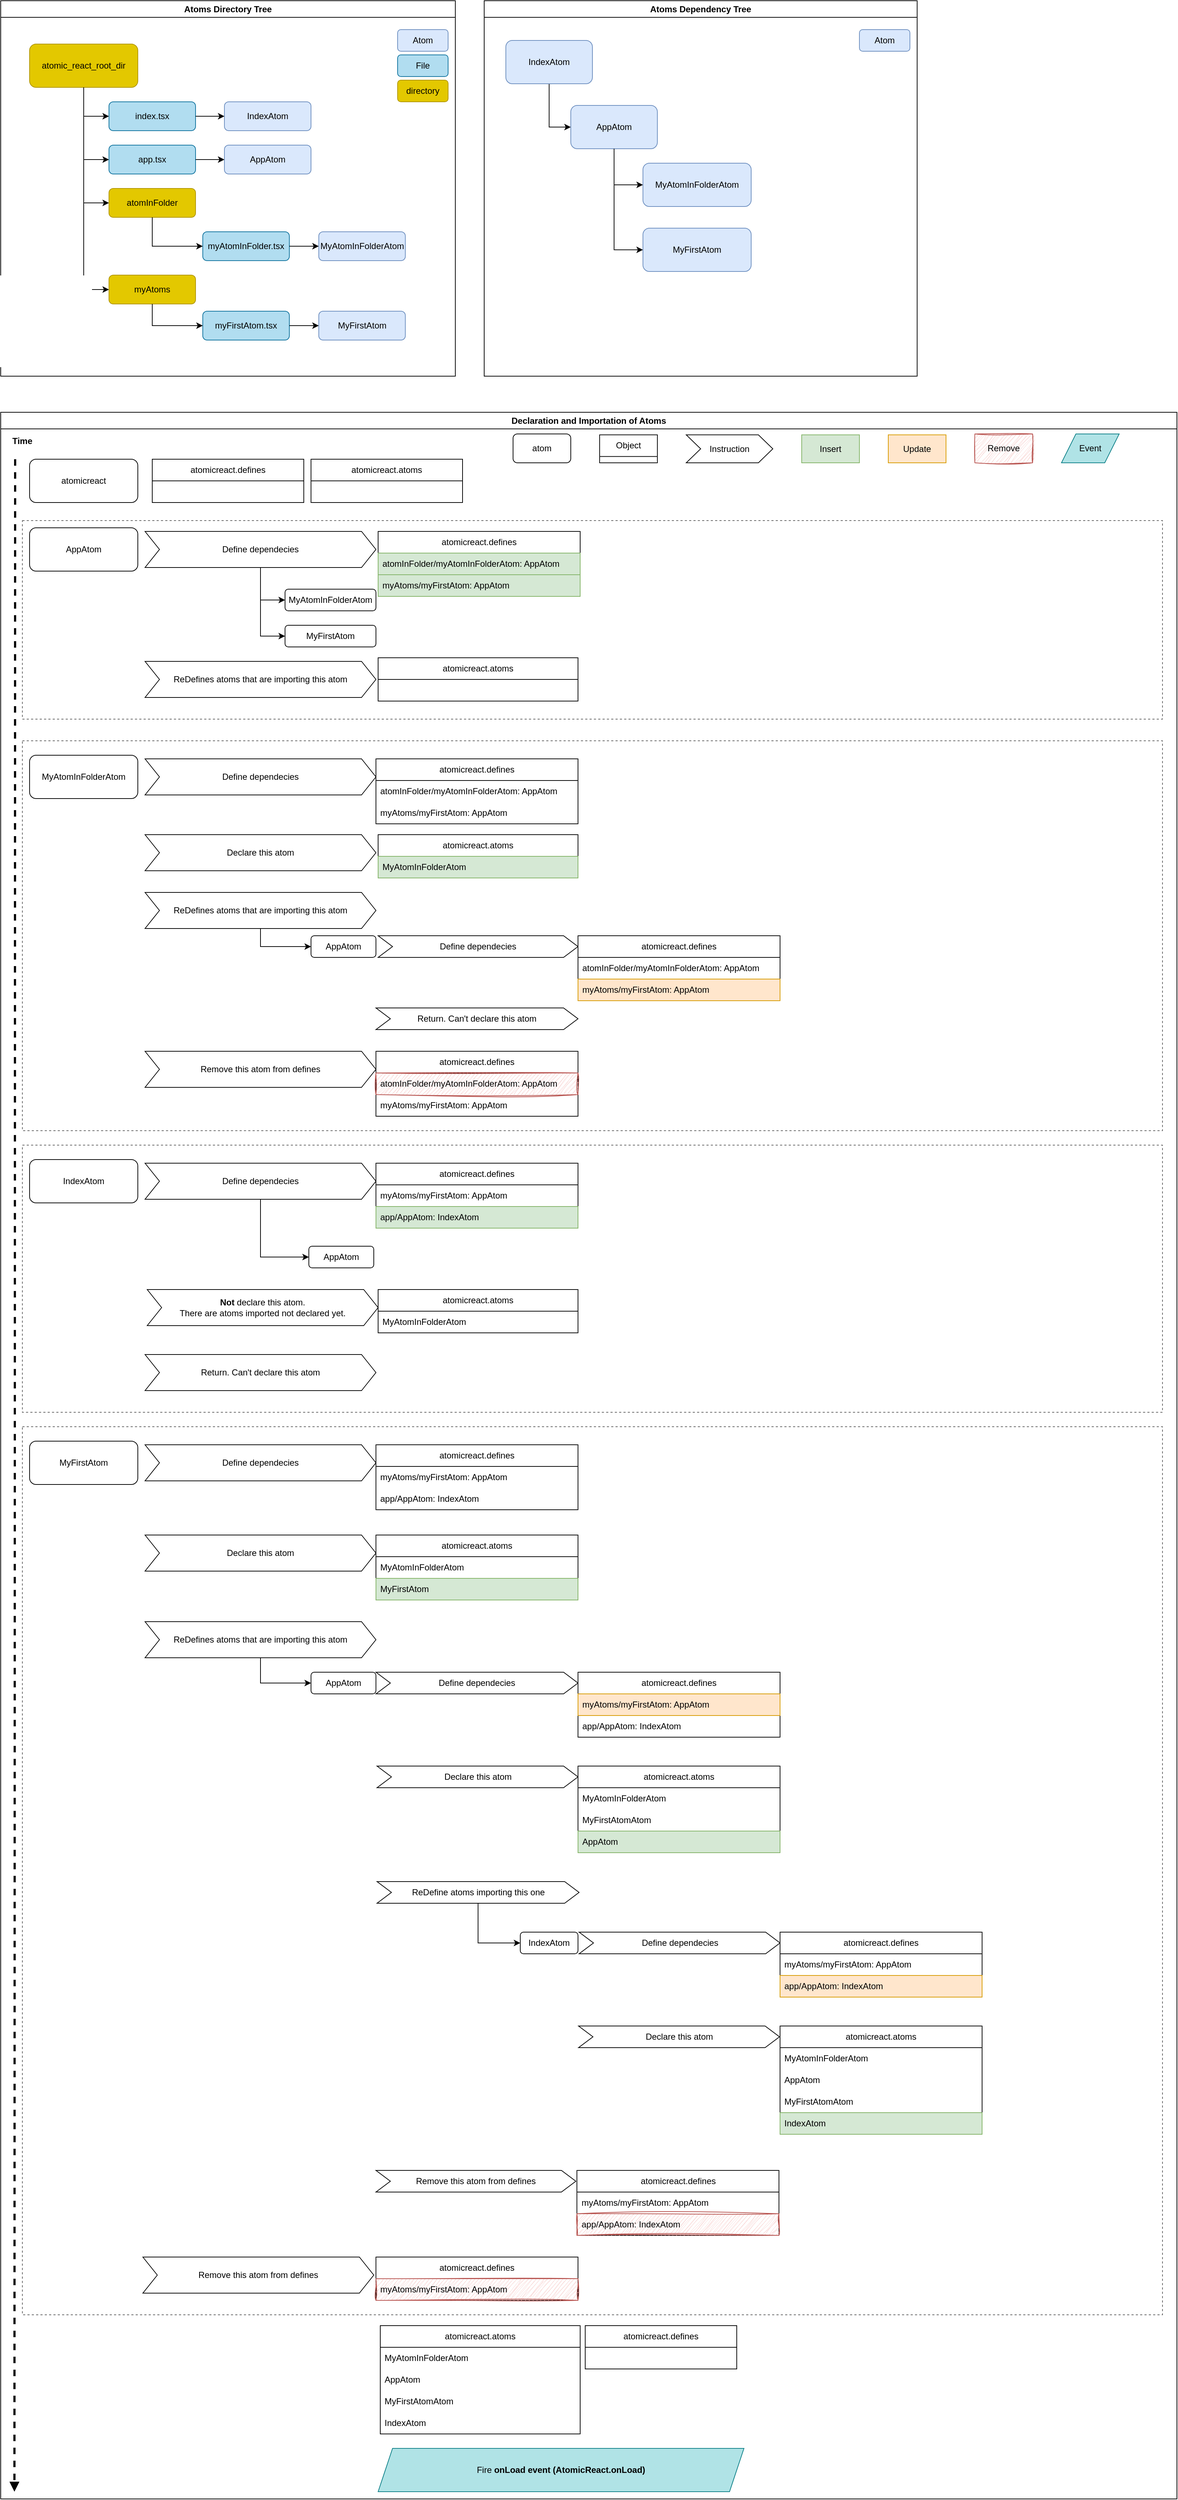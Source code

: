 <mxfile version="22.1.16" type="github">
  <diagram name="Página-1" id="zLWKFBo0BfelDE4MzV_v">
    <mxGraphModel dx="1989" dy="836" grid="1" gridSize="10" guides="1" tooltips="1" connect="1" arrows="1" fold="1" page="1" pageScale="1" pageWidth="1654" pageHeight="1169" math="0" shadow="0">
      <root>
        <mxCell id="0" />
        <mxCell id="1" parent="0" />
        <mxCell id="AgAPFj6j-VEWw4h1hDbo-88" value="Declaration and Importation of Atoms" style="swimlane;whiteSpace=wrap;html=1;" vertex="1" parent="1">
          <mxGeometry x="10" y="610" width="1630" height="2890" as="geometry" />
        </mxCell>
        <mxCell id="tRrPQd9gGLpKsUqzO6ij-82" value="" style="rounded=0;whiteSpace=wrap;html=1;fillColor=none;dashed=1;strokeColor=#666666;" parent="AgAPFj6j-VEWw4h1hDbo-88" vertex="1">
          <mxGeometry x="30" y="1405" width="1580" height="1230" as="geometry" />
        </mxCell>
        <mxCell id="tRrPQd9gGLpKsUqzO6ij-64" value="" style="rounded=0;whiteSpace=wrap;html=1;fillColor=none;dashed=1;strokeColor=#666666;" parent="AgAPFj6j-VEWw4h1hDbo-88" vertex="1">
          <mxGeometry x="30" y="1015" width="1580" height="370" as="geometry" />
        </mxCell>
        <mxCell id="tRrPQd9gGLpKsUqzO6ij-52" value="" style="rounded=0;whiteSpace=wrap;html=1;fillColor=none;dashed=1;strokeColor=#666666;" parent="AgAPFj6j-VEWw4h1hDbo-88" vertex="1">
          <mxGeometry x="30" y="455" width="1580" height="540" as="geometry" />
        </mxCell>
        <mxCell id="tRrPQd9gGLpKsUqzO6ij-51" value="" style="rounded=0;whiteSpace=wrap;html=1;fillColor=none;dashed=1;strokeColor=#666666;" parent="AgAPFj6j-VEWw4h1hDbo-88" vertex="1">
          <mxGeometry x="30" y="150" width="1580" height="275" as="geometry" />
        </mxCell>
        <mxCell id="tRrPQd9gGLpKsUqzO6ij-8" value="" style="endArrow=block;dashed=1;html=1;strokeWidth=3;rounded=0;startArrow=none;startFill=0;endFill=1;" parent="AgAPFj6j-VEWw4h1hDbo-88" edge="1">
          <mxGeometry width="50" height="50" relative="1" as="geometry">
            <mxPoint x="20" y="65" as="sourcePoint" />
            <mxPoint x="19" y="2880" as="targetPoint" />
          </mxGeometry>
        </mxCell>
        <mxCell id="tRrPQd9gGLpKsUqzO6ij-9" value="&lt;div&gt;AppAtom&lt;/div&gt;" style="rounded=1;whiteSpace=wrap;html=1;" parent="AgAPFj6j-VEWw4h1hDbo-88" vertex="1">
          <mxGeometry x="40" y="160" width="150" height="60" as="geometry" />
        </mxCell>
        <mxCell id="tRrPQd9gGLpKsUqzO6ij-10" value="MyAtomInFolderAtom" style="rounded=1;whiteSpace=wrap;html=1;" parent="AgAPFj6j-VEWw4h1hDbo-88" vertex="1">
          <mxGeometry x="40" y="475" width="150" height="60" as="geometry" />
        </mxCell>
        <mxCell id="tRrPQd9gGLpKsUqzO6ij-11" value="IndexAtom" style="rounded=1;whiteSpace=wrap;html=1;" parent="AgAPFj6j-VEWw4h1hDbo-88" vertex="1">
          <mxGeometry x="40" y="1035" width="150" height="60" as="geometry" />
        </mxCell>
        <mxCell id="tRrPQd9gGLpKsUqzO6ij-12" value="atomicreact.defines" style="swimlane;fontStyle=0;childLayout=stackLayout;horizontal=1;startSize=30;horizontalStack=0;resizeParent=1;resizeParentMax=0;resizeLast=0;collapsible=1;marginBottom=0;whiteSpace=wrap;html=1;" parent="AgAPFj6j-VEWw4h1hDbo-88" vertex="1">
          <mxGeometry x="523" y="165" width="280" height="90" as="geometry" />
        </mxCell>
        <mxCell id="tRrPQd9gGLpKsUqzO6ij-13" value="atomInFolder/myAtomInFolderAtom: AppAtom" style="text;strokeColor=#82b366;fillColor=#d5e8d4;align=left;verticalAlign=middle;spacingLeft=4;spacingRight=4;overflow=hidden;points=[[0,0.5],[1,0.5]];portConstraint=eastwest;rotatable=0;whiteSpace=wrap;html=1;" parent="tRrPQd9gGLpKsUqzO6ij-12" vertex="1">
          <mxGeometry y="30" width="280" height="30" as="geometry" />
        </mxCell>
        <mxCell id="tRrPQd9gGLpKsUqzO6ij-14" value="myAtoms/myFirstAtom: AppAtom" style="text;strokeColor=#82b366;fillColor=#d5e8d4;align=left;verticalAlign=middle;spacingLeft=4;spacingRight=4;overflow=hidden;points=[[0,0.5],[1,0.5]];portConstraint=eastwest;rotatable=0;whiteSpace=wrap;html=1;" parent="tRrPQd9gGLpKsUqzO6ij-12" vertex="1">
          <mxGeometry y="60" width="280" height="30" as="geometry" />
        </mxCell>
        <mxCell id="tRrPQd9gGLpKsUqzO6ij-19" value="ReDefines atoms that are importing this atom" style="shape=step;perimeter=stepPerimeter;whiteSpace=wrap;html=1;fixedSize=1;" parent="AgAPFj6j-VEWw4h1hDbo-88" vertex="1">
          <mxGeometry x="200" y="665" width="320" height="50" as="geometry" />
        </mxCell>
        <mxCell id="tRrPQd9gGLpKsUqzO6ij-21" value="&lt;div&gt;AppAtom&lt;/div&gt;" style="rounded=1;whiteSpace=wrap;html=1;" parent="AgAPFj6j-VEWw4h1hDbo-88" vertex="1">
          <mxGeometry x="430" y="725" width="90" height="30" as="geometry" />
        </mxCell>
        <mxCell id="tRrPQd9gGLpKsUqzO6ij-26" style="edgeStyle=orthogonalEdgeStyle;rounded=0;orthogonalLoop=1;jettySize=auto;html=1;entryX=0;entryY=0.5;entryDx=0;entryDy=0;" parent="AgAPFj6j-VEWw4h1hDbo-88" source="tRrPQd9gGLpKsUqzO6ij-19" target="tRrPQd9gGLpKsUqzO6ij-21" edge="1">
          <mxGeometry relative="1" as="geometry" />
        </mxCell>
        <mxCell id="tRrPQd9gGLpKsUqzO6ij-27" value="atomicreact" style="rounded=1;whiteSpace=wrap;html=1;" parent="AgAPFj6j-VEWw4h1hDbo-88" vertex="1">
          <mxGeometry x="40" y="65" width="150" height="60" as="geometry" />
        </mxCell>
        <mxCell id="tRrPQd9gGLpKsUqzO6ij-34" value="atomicreact.atoms" style="swimlane;fontStyle=0;childLayout=stackLayout;horizontal=1;startSize=30;horizontalStack=0;resizeParent=1;resizeParentMax=0;resizeLast=0;collapsible=1;marginBottom=0;whiteSpace=wrap;html=1;" parent="AgAPFj6j-VEWw4h1hDbo-88" vertex="1">
          <mxGeometry x="523" y="340" width="277" height="60" as="geometry" />
        </mxCell>
        <mxCell id="tRrPQd9gGLpKsUqzO6ij-37" value="atomicreact.atoms" style="swimlane;fontStyle=0;childLayout=stackLayout;horizontal=1;startSize=30;horizontalStack=0;resizeParent=1;resizeParentMax=0;resizeLast=0;collapsible=1;marginBottom=0;whiteSpace=wrap;html=1;" parent="AgAPFj6j-VEWw4h1hDbo-88" vertex="1">
          <mxGeometry x="523" y="585" width="277" height="60" as="geometry" />
        </mxCell>
        <mxCell id="tRrPQd9gGLpKsUqzO6ij-42" value="MyAtomInFolderAtom" style="text;strokeColor=#82b366;fillColor=#d5e8d4;align=left;verticalAlign=middle;spacingLeft=4;spacingRight=4;overflow=hidden;points=[[0,0.5],[1,0.5]];portConstraint=eastwest;rotatable=0;whiteSpace=wrap;html=1;" parent="tRrPQd9gGLpKsUqzO6ij-37" vertex="1">
          <mxGeometry y="30" width="277" height="30" as="geometry" />
        </mxCell>
        <mxCell id="tRrPQd9gGLpKsUqzO6ij-43" value="Define dependecies" style="shape=step;perimeter=stepPerimeter;whiteSpace=wrap;html=1;fixedSize=1;" parent="AgAPFj6j-VEWw4h1hDbo-88" vertex="1">
          <mxGeometry x="200" y="165" width="320" height="50" as="geometry" />
        </mxCell>
        <mxCell id="tRrPQd9gGLpKsUqzO6ij-45" value="ReDefines atoms that are importing this atom" style="shape=step;perimeter=stepPerimeter;whiteSpace=wrap;html=1;fixedSize=1;" parent="AgAPFj6j-VEWw4h1hDbo-88" vertex="1">
          <mxGeometry x="200" y="345" width="320" height="50" as="geometry" />
        </mxCell>
        <mxCell id="tRrPQd9gGLpKsUqzO6ij-47" value="atomicreact.atoms" style="swimlane;fontStyle=0;childLayout=stackLayout;horizontal=1;startSize=30;horizontalStack=0;resizeParent=1;resizeParentMax=0;resizeLast=0;collapsible=1;marginBottom=0;whiteSpace=wrap;html=1;" parent="AgAPFj6j-VEWw4h1hDbo-88" vertex="1">
          <mxGeometry x="430" y="65" width="210" height="60" as="geometry" />
        </mxCell>
        <mxCell id="tRrPQd9gGLpKsUqzO6ij-48" value="atomicreact.defines" style="swimlane;fontStyle=0;childLayout=stackLayout;horizontal=1;startSize=30;horizontalStack=0;resizeParent=1;resizeParentMax=0;resizeLast=0;collapsible=1;marginBottom=0;whiteSpace=wrap;html=1;" parent="AgAPFj6j-VEWw4h1hDbo-88" vertex="1">
          <mxGeometry x="210" y="65" width="210" height="60" as="geometry" />
        </mxCell>
        <mxCell id="tRrPQd9gGLpKsUqzO6ij-53" value="Define dependecies" style="shape=step;perimeter=stepPerimeter;whiteSpace=wrap;html=1;fixedSize=1;" parent="AgAPFj6j-VEWw4h1hDbo-88" vertex="1">
          <mxGeometry x="200" y="480" width="320" height="50" as="geometry" />
        </mxCell>
        <mxCell id="tRrPQd9gGLpKsUqzO6ij-57" value="atomicreact.defines" style="swimlane;fontStyle=0;childLayout=stackLayout;horizontal=1;startSize=30;horizontalStack=0;resizeParent=1;resizeParentMax=0;resizeLast=0;collapsible=1;marginBottom=0;whiteSpace=wrap;html=1;" parent="AgAPFj6j-VEWw4h1hDbo-88" vertex="1">
          <mxGeometry x="520" y="480" width="280" height="90" as="geometry" />
        </mxCell>
        <mxCell id="tRrPQd9gGLpKsUqzO6ij-58" value="atomInFolder/myAtomInFolderAtom: AppAtom" style="text;strokeColor=none;fillColor=none;align=left;verticalAlign=middle;spacingLeft=4;spacingRight=4;overflow=hidden;points=[[0,0.5],[1,0.5]];portConstraint=eastwest;rotatable=0;whiteSpace=wrap;html=1;" parent="tRrPQd9gGLpKsUqzO6ij-57" vertex="1">
          <mxGeometry y="30" width="280" height="30" as="geometry" />
        </mxCell>
        <mxCell id="tRrPQd9gGLpKsUqzO6ij-59" value="myAtoms/myFirstAtom: AppAtom" style="text;strokeColor=none;fillColor=none;align=left;verticalAlign=middle;spacingLeft=4;spacingRight=4;overflow=hidden;points=[[0,0.5],[1,0.5]];portConstraint=eastwest;rotatable=0;whiteSpace=wrap;html=1;" parent="tRrPQd9gGLpKsUqzO6ij-57" vertex="1">
          <mxGeometry y="60" width="280" height="30" as="geometry" />
        </mxCell>
        <mxCell id="tRrPQd9gGLpKsUqzO6ij-60" value="atomicreact.defines" style="swimlane;fontStyle=0;childLayout=stackLayout;horizontal=1;startSize=30;horizontalStack=0;resizeParent=1;resizeParentMax=0;resizeLast=0;collapsible=1;marginBottom=0;whiteSpace=wrap;html=1;" parent="AgAPFj6j-VEWw4h1hDbo-88" vertex="1">
          <mxGeometry x="520" y="885" width="280" height="90" as="geometry" />
        </mxCell>
        <mxCell id="tRrPQd9gGLpKsUqzO6ij-113" value="atomInFolder/myAtomInFolderAtom: AppAtom" style="text;strokeColor=#b85450;fillColor=#f8cecc;align=left;verticalAlign=middle;spacingLeft=4;spacingRight=4;overflow=hidden;points=[[0,0.5],[1,0.5]];portConstraint=eastwest;rotatable=0;whiteSpace=wrap;html=1;sketch=1;curveFitting=1;jiggle=2;shadow=0;rounded=0;glass=0;" parent="tRrPQd9gGLpKsUqzO6ij-60" vertex="1">
          <mxGeometry y="30" width="280" height="30" as="geometry" />
        </mxCell>
        <mxCell id="tRrPQd9gGLpKsUqzO6ij-62" value="myAtoms/myFirstAtom: AppAtom" style="text;strokeColor=none;fillColor=none;align=left;verticalAlign=middle;spacingLeft=4;spacingRight=4;overflow=hidden;points=[[0,0.5],[1,0.5]];portConstraint=eastwest;rotatable=0;whiteSpace=wrap;html=1;" parent="tRrPQd9gGLpKsUqzO6ij-60" vertex="1">
          <mxGeometry y="60" width="280" height="30" as="geometry" />
        </mxCell>
        <mxCell id="tRrPQd9gGLpKsUqzO6ij-65" value="Define dependecies" style="shape=step;perimeter=stepPerimeter;whiteSpace=wrap;html=1;fixedSize=1;" parent="AgAPFj6j-VEWw4h1hDbo-88" vertex="1">
          <mxGeometry x="200" y="1040" width="320" height="50" as="geometry" />
        </mxCell>
        <mxCell id="tRrPQd9gGLpKsUqzO6ij-69" value="atomicreact.defines" style="swimlane;fontStyle=0;childLayout=stackLayout;horizontal=1;startSize=30;horizontalStack=0;resizeParent=1;resizeParentMax=0;resizeLast=0;collapsible=1;marginBottom=0;whiteSpace=wrap;html=1;" parent="AgAPFj6j-VEWw4h1hDbo-88" vertex="1">
          <mxGeometry x="520" y="1040" width="280" height="90" as="geometry" />
        </mxCell>
        <mxCell id="tRrPQd9gGLpKsUqzO6ij-71" value="myAtoms/myFirstAtom: AppAtom" style="text;strokeColor=none;fillColor=none;align=left;verticalAlign=middle;spacingLeft=4;spacingRight=4;overflow=hidden;points=[[0,0.5],[1,0.5]];portConstraint=eastwest;rotatable=0;whiteSpace=wrap;html=1;" parent="tRrPQd9gGLpKsUqzO6ij-69" vertex="1">
          <mxGeometry y="30" width="280" height="30" as="geometry" />
        </mxCell>
        <mxCell id="tRrPQd9gGLpKsUqzO6ij-70" value="app/AppAtom: IndexAtom" style="text;strokeColor=#82b366;fillColor=#d5e8d4;align=left;verticalAlign=middle;spacingLeft=4;spacingRight=4;overflow=hidden;points=[[0,0.5],[1,0.5]];portConstraint=eastwest;rotatable=0;whiteSpace=wrap;html=1;" parent="tRrPQd9gGLpKsUqzO6ij-69" vertex="1">
          <mxGeometry y="60" width="280" height="30" as="geometry" />
        </mxCell>
        <mxCell id="tRrPQd9gGLpKsUqzO6ij-72" value="Return. Can&#39;t declare this atom" style="shape=step;perimeter=stepPerimeter;whiteSpace=wrap;html=1;fixedSize=1;" parent="AgAPFj6j-VEWw4h1hDbo-88" vertex="1">
          <mxGeometry x="200" y="1305" width="320" height="50" as="geometry" />
        </mxCell>
        <mxCell id="tRrPQd9gGLpKsUqzO6ij-73" value="MyAtomInFolderAtom" style="rounded=1;whiteSpace=wrap;html=1;" parent="AgAPFj6j-VEWw4h1hDbo-88" vertex="1">
          <mxGeometry x="394" y="245" width="126" height="30" as="geometry" />
        </mxCell>
        <mxCell id="tRrPQd9gGLpKsUqzO6ij-76" style="edgeStyle=orthogonalEdgeStyle;rounded=0;orthogonalLoop=1;jettySize=auto;html=1;entryX=0;entryY=0.5;entryDx=0;entryDy=0;" parent="AgAPFj6j-VEWw4h1hDbo-88" source="tRrPQd9gGLpKsUqzO6ij-43" target="tRrPQd9gGLpKsUqzO6ij-73" edge="1">
          <mxGeometry relative="1" as="geometry" />
        </mxCell>
        <mxCell id="tRrPQd9gGLpKsUqzO6ij-74" value="MyFirstAtom" style="rounded=1;whiteSpace=wrap;html=1;" parent="AgAPFj6j-VEWw4h1hDbo-88" vertex="1">
          <mxGeometry x="394" y="295" width="126" height="30" as="geometry" />
        </mxCell>
        <mxCell id="tRrPQd9gGLpKsUqzO6ij-77" style="edgeStyle=orthogonalEdgeStyle;rounded=0;orthogonalLoop=1;jettySize=auto;html=1;entryX=0;entryY=0.5;entryDx=0;entryDy=0;" parent="AgAPFj6j-VEWw4h1hDbo-88" source="tRrPQd9gGLpKsUqzO6ij-43" target="tRrPQd9gGLpKsUqzO6ij-74" edge="1">
          <mxGeometry relative="1" as="geometry" />
        </mxCell>
        <mxCell id="tRrPQd9gGLpKsUqzO6ij-78" value="&lt;div&gt;AppAtom&lt;/div&gt;" style="rounded=1;whiteSpace=wrap;html=1;" parent="AgAPFj6j-VEWw4h1hDbo-88" vertex="1">
          <mxGeometry x="427" y="1155" width="90" height="30" as="geometry" />
        </mxCell>
        <mxCell id="tRrPQd9gGLpKsUqzO6ij-79" style="edgeStyle=orthogonalEdgeStyle;rounded=0;orthogonalLoop=1;jettySize=auto;html=1;entryX=0;entryY=0.5;entryDx=0;entryDy=0;" parent="AgAPFj6j-VEWw4h1hDbo-88" source="tRrPQd9gGLpKsUqzO6ij-65" target="tRrPQd9gGLpKsUqzO6ij-78" edge="1">
          <mxGeometry relative="1" as="geometry" />
        </mxCell>
        <mxCell id="tRrPQd9gGLpKsUqzO6ij-80" value="atomicreact.atoms" style="swimlane;fontStyle=0;childLayout=stackLayout;horizontal=1;startSize=30;horizontalStack=0;resizeParent=1;resizeParentMax=0;resizeLast=0;collapsible=1;marginBottom=0;whiteSpace=wrap;html=1;" parent="AgAPFj6j-VEWw4h1hDbo-88" vertex="1">
          <mxGeometry x="523" y="1215" width="277" height="60" as="geometry" />
        </mxCell>
        <mxCell id="tRrPQd9gGLpKsUqzO6ij-81" value="MyAtomInFolderAtom" style="text;strokeColor=none;fillColor=none;align=left;verticalAlign=middle;spacingLeft=4;spacingRight=4;overflow=hidden;points=[[0,0.5],[1,0.5]];portConstraint=eastwest;rotatable=0;whiteSpace=wrap;html=1;" parent="tRrPQd9gGLpKsUqzO6ij-80" vertex="1">
          <mxGeometry y="30" width="277" height="30" as="geometry" />
        </mxCell>
        <mxCell id="tRrPQd9gGLpKsUqzO6ij-84" value="MyFirstAtom" style="rounded=1;whiteSpace=wrap;html=1;" parent="AgAPFj6j-VEWw4h1hDbo-88" vertex="1">
          <mxGeometry x="40" y="1425" width="150" height="60" as="geometry" />
        </mxCell>
        <mxCell id="tRrPQd9gGLpKsUqzO6ij-85" value="Define dependecies" style="shape=step;perimeter=stepPerimeter;whiteSpace=wrap;html=1;fixedSize=1;" parent="AgAPFj6j-VEWw4h1hDbo-88" vertex="1">
          <mxGeometry x="200" y="1430" width="320" height="50" as="geometry" />
        </mxCell>
        <mxCell id="tRrPQd9gGLpKsUqzO6ij-86" value="atomicreact.defines" style="swimlane;fontStyle=0;childLayout=stackLayout;horizontal=1;startSize=30;horizontalStack=0;resizeParent=1;resizeParentMax=0;resizeLast=0;collapsible=1;marginBottom=0;whiteSpace=wrap;html=1;" parent="AgAPFj6j-VEWw4h1hDbo-88" vertex="1">
          <mxGeometry x="520" y="1430" width="280" height="90" as="geometry" />
        </mxCell>
        <mxCell id="tRrPQd9gGLpKsUqzO6ij-87" value="myAtoms/myFirstAtom: AppAtom" style="text;strokeColor=none;fillColor=none;align=left;verticalAlign=middle;spacingLeft=4;spacingRight=4;overflow=hidden;points=[[0,0.5],[1,0.5]];portConstraint=eastwest;rotatable=0;whiteSpace=wrap;html=1;" parent="tRrPQd9gGLpKsUqzO6ij-86" vertex="1">
          <mxGeometry y="30" width="280" height="30" as="geometry" />
        </mxCell>
        <mxCell id="tRrPQd9gGLpKsUqzO6ij-88" value="app/AppAtom: IndexAtom" style="text;strokeColor=none;fillColor=none;align=left;verticalAlign=middle;spacingLeft=4;spacingRight=4;overflow=hidden;points=[[0,0.5],[1,0.5]];portConstraint=eastwest;rotatable=0;whiteSpace=wrap;html=1;" parent="tRrPQd9gGLpKsUqzO6ij-86" vertex="1">
          <mxGeometry y="60" width="280" height="30" as="geometry" />
        </mxCell>
        <mxCell id="tRrPQd9gGLpKsUqzO6ij-89" value="ReDefines atoms that are importing this atom" style="shape=step;perimeter=stepPerimeter;whiteSpace=wrap;html=1;fixedSize=1;" parent="AgAPFj6j-VEWw4h1hDbo-88" vertex="1">
          <mxGeometry x="200" y="1675" width="320" height="50" as="geometry" />
        </mxCell>
        <mxCell id="tRrPQd9gGLpKsUqzO6ij-90" value="atomicreact.atoms" style="swimlane;fontStyle=0;childLayout=stackLayout;horizontal=1;startSize=30;horizontalStack=0;resizeParent=1;resizeParentMax=0;resizeLast=0;collapsible=1;marginBottom=0;whiteSpace=wrap;html=1;" parent="AgAPFj6j-VEWw4h1hDbo-88" vertex="1">
          <mxGeometry x="520" y="1555" width="280" height="90" as="geometry" />
        </mxCell>
        <mxCell id="tRrPQd9gGLpKsUqzO6ij-91" value="MyAtomInFolderAtom" style="text;strokeColor=none;fillColor=none;align=left;verticalAlign=middle;spacingLeft=4;spacingRight=4;overflow=hidden;points=[[0,0.5],[1,0.5]];portConstraint=eastwest;rotatable=0;whiteSpace=wrap;html=1;" parent="tRrPQd9gGLpKsUqzO6ij-90" vertex="1">
          <mxGeometry y="30" width="280" height="30" as="geometry" />
        </mxCell>
        <mxCell id="tRrPQd9gGLpKsUqzO6ij-92" value="MyFirstAtom" style="text;strokeColor=#82b366;fillColor=#d5e8d4;align=left;verticalAlign=middle;spacingLeft=4;spacingRight=4;overflow=hidden;points=[[0,0.5],[1,0.5]];portConstraint=eastwest;rotatable=0;whiteSpace=wrap;html=1;" parent="tRrPQd9gGLpKsUqzO6ij-90" vertex="1">
          <mxGeometry y="60" width="280" height="30" as="geometry" />
        </mxCell>
        <mxCell id="tRrPQd9gGLpKsUqzO6ij-94" value="&lt;div&gt;AppAtom&lt;/div&gt;" style="rounded=1;whiteSpace=wrap;html=1;" parent="AgAPFj6j-VEWw4h1hDbo-88" vertex="1">
          <mxGeometry x="430" y="1745" width="90" height="30" as="geometry" />
        </mxCell>
        <mxCell id="tRrPQd9gGLpKsUqzO6ij-95" style="edgeStyle=orthogonalEdgeStyle;rounded=0;orthogonalLoop=1;jettySize=auto;html=1;entryX=0;entryY=0.5;entryDx=0;entryDy=0;" parent="AgAPFj6j-VEWw4h1hDbo-88" source="tRrPQd9gGLpKsUqzO6ij-89" target="tRrPQd9gGLpKsUqzO6ij-94" edge="1">
          <mxGeometry relative="1" as="geometry" />
        </mxCell>
        <mxCell id="tRrPQd9gGLpKsUqzO6ij-100" value="IndexAtom" style="rounded=1;whiteSpace=wrap;html=1;" parent="AgAPFj6j-VEWw4h1hDbo-88" vertex="1">
          <mxGeometry x="720" y="2105" width="80" height="30" as="geometry" />
        </mxCell>
        <mxCell id="tRrPQd9gGLpKsUqzO6ij-103" value="Define dependecies" style="shape=step;perimeter=stepPerimeter;whiteSpace=wrap;html=1;fixedSize=1;" parent="AgAPFj6j-VEWw4h1hDbo-88" vertex="1">
          <mxGeometry x="520" y="1745" width="280" height="30" as="geometry" />
        </mxCell>
        <mxCell id="tRrPQd9gGLpKsUqzO6ij-105" style="edgeStyle=orthogonalEdgeStyle;rounded=0;orthogonalLoop=1;jettySize=auto;html=1;entryX=0;entryY=0.5;entryDx=0;entryDy=0;" parent="AgAPFj6j-VEWw4h1hDbo-88" source="tRrPQd9gGLpKsUqzO6ij-104" target="tRrPQd9gGLpKsUqzO6ij-100" edge="1">
          <mxGeometry relative="1" as="geometry" />
        </mxCell>
        <mxCell id="tRrPQd9gGLpKsUqzO6ij-104" value="ReDefine atoms importing this one" style="shape=step;perimeter=stepPerimeter;whiteSpace=wrap;html=1;fixedSize=1;" parent="AgAPFj6j-VEWw4h1hDbo-88" vertex="1">
          <mxGeometry x="521.5" y="2035" width="280" height="30" as="geometry" />
        </mxCell>
        <mxCell id="tRrPQd9gGLpKsUqzO6ij-106" value="Define dependecies" style="shape=step;perimeter=stepPerimeter;whiteSpace=wrap;html=1;fixedSize=1;" parent="AgAPFj6j-VEWw4h1hDbo-88" vertex="1">
          <mxGeometry x="801.5" y="2105" width="278.5" height="30" as="geometry" />
        </mxCell>
        <mxCell id="tRrPQd9gGLpKsUqzO6ij-108" value="atomicreact.atoms" style="swimlane;fontStyle=0;childLayout=stackLayout;horizontal=1;startSize=30;horizontalStack=0;resizeParent=1;resizeParentMax=0;resizeLast=0;collapsible=1;marginBottom=0;whiteSpace=wrap;html=1;" parent="AgAPFj6j-VEWw4h1hDbo-88" vertex="1">
          <mxGeometry x="1080" y="2235" width="280" height="150" as="geometry" />
        </mxCell>
        <mxCell id="tRrPQd9gGLpKsUqzO6ij-109" value="MyAtomInFolderAtom" style="text;strokeColor=none;fillColor=none;align=left;verticalAlign=middle;spacingLeft=4;spacingRight=4;overflow=hidden;points=[[0,0.5],[1,0.5]];portConstraint=eastwest;rotatable=0;whiteSpace=wrap;html=1;" parent="tRrPQd9gGLpKsUqzO6ij-108" vertex="1">
          <mxGeometry y="30" width="280" height="30" as="geometry" />
        </mxCell>
        <mxCell id="tRrPQd9gGLpKsUqzO6ij-110" value="AppAtom" style="text;strokeColor=none;fillColor=none;align=left;verticalAlign=middle;spacingLeft=4;spacingRight=4;overflow=hidden;points=[[0,0.5],[1,0.5]];portConstraint=eastwest;rotatable=0;whiteSpace=wrap;html=1;" parent="tRrPQd9gGLpKsUqzO6ij-108" vertex="1">
          <mxGeometry y="60" width="280" height="30" as="geometry" />
        </mxCell>
        <mxCell id="tRrPQd9gGLpKsUqzO6ij-111" value="MyFirstAtomAtom" style="text;strokeColor=none;fillColor=none;align=left;verticalAlign=middle;spacingLeft=4;spacingRight=4;overflow=hidden;points=[[0,0.5],[1,0.5]];portConstraint=eastwest;rotatable=0;whiteSpace=wrap;html=1;" parent="tRrPQd9gGLpKsUqzO6ij-108" vertex="1">
          <mxGeometry y="90" width="280" height="30" as="geometry" />
        </mxCell>
        <mxCell id="tRrPQd9gGLpKsUqzO6ij-112" value="IndexAtom" style="text;strokeColor=#82b366;fillColor=#d5e8d4;align=left;verticalAlign=middle;spacingLeft=4;spacingRight=4;overflow=hidden;points=[[0,0.5],[1,0.5]];portConstraint=eastwest;rotatable=0;whiteSpace=wrap;html=1;" parent="tRrPQd9gGLpKsUqzO6ij-108" vertex="1">
          <mxGeometry y="120" width="280" height="30" as="geometry" />
        </mxCell>
        <mxCell id="tRrPQd9gGLpKsUqzO6ij-114" value="atomicreact.atoms" style="swimlane;fontStyle=0;childLayout=stackLayout;horizontal=1;startSize=30;horizontalStack=0;resizeParent=1;resizeParentMax=0;resizeLast=0;collapsible=1;marginBottom=0;whiteSpace=wrap;html=1;" parent="AgAPFj6j-VEWw4h1hDbo-88" vertex="1">
          <mxGeometry x="800" y="1875" width="280" height="120" as="geometry" />
        </mxCell>
        <mxCell id="tRrPQd9gGLpKsUqzO6ij-115" value="MyAtomInFolderAtom" style="text;strokeColor=none;fillColor=none;align=left;verticalAlign=middle;spacingLeft=4;spacingRight=4;overflow=hidden;points=[[0,0.5],[1,0.5]];portConstraint=eastwest;rotatable=0;whiteSpace=wrap;html=1;" parent="tRrPQd9gGLpKsUqzO6ij-114" vertex="1">
          <mxGeometry y="30" width="280" height="30" as="geometry" />
        </mxCell>
        <mxCell id="tRrPQd9gGLpKsUqzO6ij-116" value="MyFirstAtomAtom" style="text;strokeColor=none;fillColor=none;align=left;verticalAlign=middle;spacingLeft=4;spacingRight=4;overflow=hidden;points=[[0,0.5],[1,0.5]];portConstraint=eastwest;rotatable=0;whiteSpace=wrap;html=1;" parent="tRrPQd9gGLpKsUqzO6ij-114" vertex="1">
          <mxGeometry y="60" width="280" height="30" as="geometry" />
        </mxCell>
        <mxCell id="tRrPQd9gGLpKsUqzO6ij-117" value="AppAtom" style="text;strokeColor=#82b366;fillColor=#d5e8d4;align=left;verticalAlign=middle;spacingLeft=4;spacingRight=4;overflow=hidden;points=[[0,0.5],[1,0.5]];portConstraint=eastwest;rotatable=0;whiteSpace=wrap;html=1;" parent="tRrPQd9gGLpKsUqzO6ij-114" vertex="1">
          <mxGeometry y="90" width="280" height="30" as="geometry" />
        </mxCell>
        <mxCell id="tRrPQd9gGLpKsUqzO6ij-118" value="atomicreact.defines" style="swimlane;fontStyle=0;childLayout=stackLayout;horizontal=1;startSize=30;horizontalStack=0;resizeParent=1;resizeParentMax=0;resizeLast=0;collapsible=1;marginBottom=0;whiteSpace=wrap;html=1;" parent="AgAPFj6j-VEWw4h1hDbo-88" vertex="1">
          <mxGeometry x="800" y="1745" width="280" height="90" as="geometry" />
        </mxCell>
        <mxCell id="tRrPQd9gGLpKsUqzO6ij-119" value="myAtoms/myFirstAtom: AppAtom" style="text;strokeColor=#d79b00;fillColor=#ffe6cc;align=left;verticalAlign=middle;spacingLeft=4;spacingRight=4;overflow=hidden;points=[[0,0.5],[1,0.5]];portConstraint=eastwest;rotatable=0;whiteSpace=wrap;html=1;" parent="tRrPQd9gGLpKsUqzO6ij-118" vertex="1">
          <mxGeometry y="30" width="280" height="30" as="geometry" />
        </mxCell>
        <mxCell id="tRrPQd9gGLpKsUqzO6ij-120" value="app/AppAtom: IndexAtom" style="text;strokeColor=none;fillColor=none;align=left;verticalAlign=middle;spacingLeft=4;spacingRight=4;overflow=hidden;points=[[0,0.5],[1,0.5]];portConstraint=eastwest;rotatable=0;whiteSpace=wrap;html=1;" parent="tRrPQd9gGLpKsUqzO6ij-118" vertex="1">
          <mxGeometry y="60" width="280" height="30" as="geometry" />
        </mxCell>
        <mxCell id="tRrPQd9gGLpKsUqzO6ij-121" value="atomicreact.defines" style="swimlane;fontStyle=0;childLayout=stackLayout;horizontal=1;startSize=30;horizontalStack=0;resizeParent=1;resizeParentMax=0;resizeLast=0;collapsible=1;marginBottom=0;whiteSpace=wrap;html=1;" parent="AgAPFj6j-VEWw4h1hDbo-88" vertex="1">
          <mxGeometry x="1080" y="2105" width="280" height="90" as="geometry" />
        </mxCell>
        <mxCell id="tRrPQd9gGLpKsUqzO6ij-122" value="myAtoms/myFirstAtom: AppAtom" style="text;strokeColor=none;fillColor=none;align=left;verticalAlign=middle;spacingLeft=4;spacingRight=4;overflow=hidden;points=[[0,0.5],[1,0.5]];portConstraint=eastwest;rotatable=0;whiteSpace=wrap;html=1;" parent="tRrPQd9gGLpKsUqzO6ij-121" vertex="1">
          <mxGeometry y="30" width="280" height="30" as="geometry" />
        </mxCell>
        <mxCell id="tRrPQd9gGLpKsUqzO6ij-123" value="app/AppAtom: IndexAtom" style="text;strokeColor=#d79b00;fillColor=#ffe6cc;align=left;verticalAlign=middle;spacingLeft=4;spacingRight=4;overflow=hidden;points=[[0,0.5],[1,0.5]];portConstraint=eastwest;rotatable=0;whiteSpace=wrap;html=1;" parent="tRrPQd9gGLpKsUqzO6ij-121" vertex="1">
          <mxGeometry y="60" width="280" height="30" as="geometry" />
        </mxCell>
        <mxCell id="tRrPQd9gGLpKsUqzO6ij-125" value="atomicreact.defines" style="swimlane;fontStyle=0;childLayout=stackLayout;horizontal=1;startSize=30;horizontalStack=0;resizeParent=1;resizeParentMax=0;resizeLast=0;collapsible=1;marginBottom=0;whiteSpace=wrap;html=1;" parent="AgAPFj6j-VEWw4h1hDbo-88" vertex="1">
          <mxGeometry x="798.5" y="2435" width="280" height="90" as="geometry" />
        </mxCell>
        <mxCell id="tRrPQd9gGLpKsUqzO6ij-126" value="myAtoms/myFirstAtom: AppAtom" style="text;strokeColor=none;fillColor=none;align=left;verticalAlign=middle;spacingLeft=4;spacingRight=4;overflow=hidden;points=[[0,0.5],[1,0.5]];portConstraint=eastwest;rotatable=0;whiteSpace=wrap;html=1;" parent="tRrPQd9gGLpKsUqzO6ij-125" vertex="1">
          <mxGeometry y="30" width="280" height="30" as="geometry" />
        </mxCell>
        <mxCell id="tRrPQd9gGLpKsUqzO6ij-127" value="app/AppAtom: IndexAtom" style="text;strokeColor=#b85450;fillColor=#f8cecc;align=left;verticalAlign=middle;spacingLeft=4;spacingRight=4;overflow=hidden;points=[[0,0.5],[1,0.5]];portConstraint=eastwest;rotatable=0;whiteSpace=wrap;html=1;sketch=1;curveFitting=1;jiggle=2;" parent="tRrPQd9gGLpKsUqzO6ij-125" vertex="1">
          <mxGeometry y="60" width="280" height="30" as="geometry" />
        </mxCell>
        <mxCell id="tRrPQd9gGLpKsUqzO6ij-128" value="atomicreact.defines" style="swimlane;fontStyle=0;childLayout=stackLayout;horizontal=1;startSize=30;horizontalStack=0;resizeParent=1;resizeParentMax=0;resizeLast=0;collapsible=1;marginBottom=0;whiteSpace=wrap;html=1;" parent="AgAPFj6j-VEWw4h1hDbo-88" vertex="1">
          <mxGeometry x="520" y="2555" width="280" height="60" as="geometry" />
        </mxCell>
        <mxCell id="tRrPQd9gGLpKsUqzO6ij-129" value="myAtoms/myFirstAtom: AppAtom" style="text;strokeColor=#b85450;fillColor=#f8cecc;align=left;verticalAlign=middle;spacingLeft=4;spacingRight=4;overflow=hidden;points=[[0,0.5],[1,0.5]];portConstraint=eastwest;rotatable=0;whiteSpace=wrap;html=1;sketch=1;curveFitting=1;jiggle=2;" parent="tRrPQd9gGLpKsUqzO6ij-128" vertex="1">
          <mxGeometry y="30" width="280" height="30" as="geometry" />
        </mxCell>
        <mxCell id="tRrPQd9gGLpKsUqzO6ij-131" value="atomicreact.defines" style="swimlane;fontStyle=0;childLayout=stackLayout;horizontal=1;startSize=30;horizontalStack=0;resizeParent=1;resizeParentMax=0;resizeLast=0;collapsible=1;marginBottom=0;whiteSpace=wrap;html=1;" parent="AgAPFj6j-VEWw4h1hDbo-88" vertex="1">
          <mxGeometry x="810" y="2650" width="210" height="60" as="geometry" />
        </mxCell>
        <mxCell id="tRrPQd9gGLpKsUqzO6ij-134" value="atomicreact.atoms" style="swimlane;fontStyle=0;childLayout=stackLayout;horizontal=1;startSize=30;horizontalStack=0;resizeParent=1;resizeParentMax=0;resizeLast=0;collapsible=1;marginBottom=0;whiteSpace=wrap;html=1;" parent="AgAPFj6j-VEWw4h1hDbo-88" vertex="1">
          <mxGeometry x="526" y="2650" width="277" height="150" as="geometry" />
        </mxCell>
        <mxCell id="tRrPQd9gGLpKsUqzO6ij-135" value="MyAtomInFolderAtom" style="text;strokeColor=none;fillColor=none;align=left;verticalAlign=middle;spacingLeft=4;spacingRight=4;overflow=hidden;points=[[0,0.5],[1,0.5]];portConstraint=eastwest;rotatable=0;whiteSpace=wrap;html=1;" parent="tRrPQd9gGLpKsUqzO6ij-134" vertex="1">
          <mxGeometry y="30" width="277" height="30" as="geometry" />
        </mxCell>
        <mxCell id="tRrPQd9gGLpKsUqzO6ij-136" value="AppAtom" style="text;strokeColor=none;fillColor=none;align=left;verticalAlign=middle;spacingLeft=4;spacingRight=4;overflow=hidden;points=[[0,0.5],[1,0.5]];portConstraint=eastwest;rotatable=0;whiteSpace=wrap;html=1;" parent="tRrPQd9gGLpKsUqzO6ij-134" vertex="1">
          <mxGeometry y="60" width="277" height="30" as="geometry" />
        </mxCell>
        <mxCell id="tRrPQd9gGLpKsUqzO6ij-137" value="MyFirstAtomAtom" style="text;strokeColor=none;fillColor=none;align=left;verticalAlign=middle;spacingLeft=4;spacingRight=4;overflow=hidden;points=[[0,0.5],[1,0.5]];portConstraint=eastwest;rotatable=0;whiteSpace=wrap;html=1;" parent="tRrPQd9gGLpKsUqzO6ij-134" vertex="1">
          <mxGeometry y="90" width="277" height="30" as="geometry" />
        </mxCell>
        <mxCell id="tRrPQd9gGLpKsUqzO6ij-138" value="IndexAtom" style="text;strokeColor=none;fillColor=none;align=left;verticalAlign=middle;spacingLeft=4;spacingRight=4;overflow=hidden;points=[[0,0.5],[1,0.5]];portConstraint=eastwest;rotatable=0;whiteSpace=wrap;html=1;" parent="tRrPQd9gGLpKsUqzO6ij-134" vertex="1">
          <mxGeometry y="120" width="277" height="30" as="geometry" />
        </mxCell>
        <mxCell id="AgAPFj6j-VEWw4h1hDbo-3" value="Define dependecies" style="shape=step;perimeter=stepPerimeter;whiteSpace=wrap;html=1;fixedSize=1;" vertex="1" parent="AgAPFj6j-VEWw4h1hDbo-88">
          <mxGeometry x="523" y="725" width="277" height="30" as="geometry" />
        </mxCell>
        <mxCell id="AgAPFj6j-VEWw4h1hDbo-4" value="Return. Can&#39;t declare this atom" style="shape=step;perimeter=stepPerimeter;whiteSpace=wrap;html=1;fixedSize=1;" vertex="1" parent="AgAPFj6j-VEWw4h1hDbo-88">
          <mxGeometry x="520" y="825" width="280" height="30" as="geometry" />
        </mxCell>
        <mxCell id="AgAPFj6j-VEWw4h1hDbo-5" value="atomicreact.defines" style="swimlane;fontStyle=0;childLayout=stackLayout;horizontal=1;startSize=30;horizontalStack=0;resizeParent=1;resizeParentMax=0;resizeLast=0;collapsible=1;marginBottom=0;whiteSpace=wrap;html=1;" vertex="1" parent="AgAPFj6j-VEWw4h1hDbo-88">
          <mxGeometry x="800" y="725" width="280" height="90" as="geometry" />
        </mxCell>
        <mxCell id="AgAPFj6j-VEWw4h1hDbo-6" value="atomInFolder/myAtomInFolderAtom: AppAtom" style="text;strokeColor=none;fillColor=none;align=left;verticalAlign=middle;spacingLeft=4;spacingRight=4;overflow=hidden;points=[[0,0.5],[1,0.5]];portConstraint=eastwest;rotatable=0;whiteSpace=wrap;html=1;" vertex="1" parent="AgAPFj6j-VEWw4h1hDbo-5">
          <mxGeometry y="30" width="280" height="30" as="geometry" />
        </mxCell>
        <mxCell id="AgAPFj6j-VEWw4h1hDbo-7" value="myAtoms/myFirstAtom: AppAtom" style="text;strokeColor=#d79b00;fillColor=#ffe6cc;align=left;verticalAlign=middle;spacingLeft=4;spacingRight=4;overflow=hidden;points=[[0,0.5],[1,0.5]];portConstraint=eastwest;rotatable=0;whiteSpace=wrap;html=1;" vertex="1" parent="AgAPFj6j-VEWw4h1hDbo-5">
          <mxGeometry y="60" width="280" height="30" as="geometry" />
        </mxCell>
        <mxCell id="AgAPFj6j-VEWw4h1hDbo-8" value="Declare this atom" style="shape=step;perimeter=stepPerimeter;whiteSpace=wrap;html=1;fixedSize=1;" vertex="1" parent="AgAPFj6j-VEWw4h1hDbo-88">
          <mxGeometry x="200" y="585" width="320" height="50" as="geometry" />
        </mxCell>
        <mxCell id="AgAPFj6j-VEWw4h1hDbo-11" value="Remove this atom from defines" style="shape=step;perimeter=stepPerimeter;whiteSpace=wrap;html=1;fixedSize=1;" vertex="1" parent="AgAPFj6j-VEWw4h1hDbo-88">
          <mxGeometry x="200" y="885" width="320" height="50" as="geometry" />
        </mxCell>
        <mxCell id="AgAPFj6j-VEWw4h1hDbo-14" value="&lt;b&gt;Not &lt;/b&gt;declare this atom.&lt;br&gt;There are atoms imported not declared yet." style="shape=step;perimeter=stepPerimeter;whiteSpace=wrap;html=1;fixedSize=1;" vertex="1" parent="AgAPFj6j-VEWw4h1hDbo-88">
          <mxGeometry x="203" y="1215" width="320" height="50" as="geometry" />
        </mxCell>
        <mxCell id="AgAPFj6j-VEWw4h1hDbo-16" value="Declare this atom" style="shape=step;perimeter=stepPerimeter;whiteSpace=wrap;html=1;fixedSize=1;" vertex="1" parent="AgAPFj6j-VEWw4h1hDbo-88">
          <mxGeometry x="200" y="1555" width="320" height="50" as="geometry" />
        </mxCell>
        <mxCell id="AgAPFj6j-VEWw4h1hDbo-17" value="Declare this atom" style="shape=step;perimeter=stepPerimeter;whiteSpace=wrap;html=1;fixedSize=1;" vertex="1" parent="AgAPFj6j-VEWw4h1hDbo-88">
          <mxGeometry x="521.5" y="1875" width="278.5" height="30" as="geometry" />
        </mxCell>
        <mxCell id="AgAPFj6j-VEWw4h1hDbo-18" value="Declare this atom" style="shape=step;perimeter=stepPerimeter;whiteSpace=wrap;html=1;fixedSize=1;" vertex="1" parent="AgAPFj6j-VEWw4h1hDbo-88">
          <mxGeometry x="800.75" y="2235" width="278.5" height="30" as="geometry" />
        </mxCell>
        <mxCell id="AgAPFj6j-VEWw4h1hDbo-19" value="Remove this atom from defines" style="shape=step;perimeter=stepPerimeter;whiteSpace=wrap;html=1;fixedSize=1;" vertex="1" parent="AgAPFj6j-VEWw4h1hDbo-88">
          <mxGeometry x="520" y="2435" width="277" height="30" as="geometry" />
        </mxCell>
        <mxCell id="AgAPFj6j-VEWw4h1hDbo-21" value="Remove this atom from defines" style="shape=step;perimeter=stepPerimeter;whiteSpace=wrap;html=1;fixedSize=1;" vertex="1" parent="AgAPFj6j-VEWw4h1hDbo-88">
          <mxGeometry x="197" y="2555" width="320" height="50" as="geometry" />
        </mxCell>
        <mxCell id="AgAPFj6j-VEWw4h1hDbo-1" value="&lt;b&gt;Time&lt;/b&gt;" style="text;html=1;strokeColor=none;fillColor=none;align=center;verticalAlign=middle;whiteSpace=wrap;rounded=0;" vertex="1" parent="AgAPFj6j-VEWw4h1hDbo-88">
          <mxGeometry y="25" width="60" height="30" as="geometry" />
        </mxCell>
        <mxCell id="AgAPFj6j-VEWw4h1hDbo-89" value="Insert" style="text;strokeColor=#82b366;fillColor=#d5e8d4;align=center;verticalAlign=middle;spacingLeft=4;spacingRight=4;overflow=hidden;points=[[0,0.5],[1,0.5]];portConstraint=eastwest;rotatable=0;whiteSpace=wrap;html=1;" vertex="1" parent="AgAPFj6j-VEWw4h1hDbo-88">
          <mxGeometry x="1110" y="31.25" width="80" height="38.75" as="geometry" />
        </mxCell>
        <mxCell id="AgAPFj6j-VEWw4h1hDbo-90" value="Update" style="text;strokeColor=#d79b00;fillColor=#ffe6cc;align=center;verticalAlign=middle;spacingLeft=4;spacingRight=4;overflow=hidden;points=[[0,0.5],[1,0.5]];portConstraint=eastwest;rotatable=0;whiteSpace=wrap;html=1;" vertex="1" parent="AgAPFj6j-VEWw4h1hDbo-88">
          <mxGeometry x="1230" y="31.25" width="80" height="38.75" as="geometry" />
        </mxCell>
        <mxCell id="AgAPFj6j-VEWw4h1hDbo-91" value="Remove" style="text;strokeColor=#b85450;fillColor=#f8cecc;align=center;verticalAlign=middle;spacingLeft=4;spacingRight=4;overflow=hidden;points=[[0,0.5],[1,0.5]];portConstraint=eastwest;rotatable=0;whiteSpace=wrap;html=1;sketch=1;curveFitting=1;jiggle=2;shadow=0;rounded=0;glass=0;" vertex="1" parent="AgAPFj6j-VEWw4h1hDbo-88">
          <mxGeometry x="1350" y="30" width="80" height="40" as="geometry" />
        </mxCell>
        <mxCell id="AgAPFj6j-VEWw4h1hDbo-92" value="Fire &lt;b&gt;onLoad event (AtomicReact.onLoad)&lt;br&gt;&lt;/b&gt;" style="shape=parallelogram;perimeter=parallelogramPerimeter;whiteSpace=wrap;html=1;fixedSize=1;fillColor=#b0e3e6;strokeColor=#0e8088;" vertex="1" parent="AgAPFj6j-VEWw4h1hDbo-88">
          <mxGeometry x="523" y="2820" width="507" height="60" as="geometry" />
        </mxCell>
        <mxCell id="AgAPFj6j-VEWw4h1hDbo-93" value="Event" style="shape=parallelogram;perimeter=parallelogramPerimeter;whiteSpace=wrap;html=1;fixedSize=1;fillColor=#b0e3e6;strokeColor=#0e8088;" vertex="1" parent="AgAPFj6j-VEWw4h1hDbo-88">
          <mxGeometry x="1470" y="30" width="80" height="40" as="geometry" />
        </mxCell>
        <mxCell id="AgAPFj6j-VEWw4h1hDbo-94" value="atom" style="rounded=1;whiteSpace=wrap;html=1;" vertex="1" parent="AgAPFj6j-VEWw4h1hDbo-88">
          <mxGeometry x="710" y="30" width="80" height="40" as="geometry" />
        </mxCell>
        <mxCell id="AgAPFj6j-VEWw4h1hDbo-95" value="Instruction" style="shape=step;perimeter=stepPerimeter;whiteSpace=wrap;html=1;fixedSize=1;" vertex="1" parent="AgAPFj6j-VEWw4h1hDbo-88">
          <mxGeometry x="950" y="31.25" width="120" height="38.75" as="geometry" />
        </mxCell>
        <mxCell id="AgAPFj6j-VEWw4h1hDbo-96" value="Object" style="swimlane;fontStyle=0;childLayout=stackLayout;horizontal=1;startSize=30;horizontalStack=0;resizeParent=1;resizeParentMax=0;resizeLast=0;collapsible=1;marginBottom=0;whiteSpace=wrap;html=1;" vertex="1" parent="AgAPFj6j-VEWw4h1hDbo-88">
          <mxGeometry x="830" y="31.25" width="80" height="38.75" as="geometry" />
        </mxCell>
        <mxCell id="AgAPFj6j-VEWw4h1hDbo-57" value="&lt;b&gt;Atoms &lt;/b&gt;&lt;b&gt;Directory &lt;/b&gt;&lt;b&gt;&lt;span&gt;Tree &lt;br&gt;&lt;/span&gt;&lt;/b&gt;" style="swimlane;whiteSpace=wrap;html=1;" vertex="1" parent="1">
          <mxGeometry x="10" y="40" width="630" height="520" as="geometry" />
        </mxCell>
        <mxCell id="AgAPFj6j-VEWw4h1hDbo-32" value="index.tsx" style="rounded=1;whiteSpace=wrap;html=1;fillColor=#b1ddf0;strokeColor=#10739e;" vertex="1" parent="AgAPFj6j-VEWw4h1hDbo-57">
          <mxGeometry x="150" y="140" width="120" height="40" as="geometry" />
        </mxCell>
        <mxCell id="AgAPFj6j-VEWw4h1hDbo-34" style="edgeStyle=orthogonalEdgeStyle;rounded=0;orthogonalLoop=1;jettySize=auto;html=1;entryX=0;entryY=0.5;entryDx=0;entryDy=0;" edge="1" parent="AgAPFj6j-VEWw4h1hDbo-57" source="AgAPFj6j-VEWw4h1hDbo-35" target="AgAPFj6j-VEWw4h1hDbo-32">
          <mxGeometry relative="1" as="geometry" />
        </mxCell>
        <mxCell id="AgAPFj6j-VEWw4h1hDbo-35" value="atomic_react_root_dir" style="rounded=1;whiteSpace=wrap;html=1;fillColor=#e3c800;strokeColor=#B09500;fontColor=#000000;" vertex="1" parent="AgAPFj6j-VEWw4h1hDbo-57">
          <mxGeometry x="40" y="60" width="150" height="60" as="geometry" />
        </mxCell>
        <mxCell id="AgAPFj6j-VEWw4h1hDbo-38" value="app.tsx" style="rounded=1;whiteSpace=wrap;html=1;fillColor=#b1ddf0;strokeColor=#10739e;" vertex="1" parent="AgAPFj6j-VEWw4h1hDbo-57">
          <mxGeometry x="150" y="200" width="120" height="40" as="geometry" />
        </mxCell>
        <mxCell id="AgAPFj6j-VEWw4h1hDbo-39" style="edgeStyle=orthogonalEdgeStyle;rounded=0;orthogonalLoop=1;jettySize=auto;html=1;entryX=0;entryY=0.5;entryDx=0;entryDy=0;" edge="1" parent="AgAPFj6j-VEWw4h1hDbo-57" source="AgAPFj6j-VEWw4h1hDbo-35" target="AgAPFj6j-VEWw4h1hDbo-38">
          <mxGeometry relative="1" as="geometry" />
        </mxCell>
        <mxCell id="AgAPFj6j-VEWw4h1hDbo-40" value="atomInFolder" style="rounded=1;whiteSpace=wrap;html=1;fillColor=#e3c800;fontColor=#000000;strokeColor=#B09500;" vertex="1" parent="AgAPFj6j-VEWw4h1hDbo-57">
          <mxGeometry x="150" y="260" width="120" height="40" as="geometry" />
        </mxCell>
        <mxCell id="AgAPFj6j-VEWw4h1hDbo-46" style="edgeStyle=orthogonalEdgeStyle;rounded=0;orthogonalLoop=1;jettySize=auto;html=1;entryX=0;entryY=0.5;entryDx=0;entryDy=0;" edge="1" parent="AgAPFj6j-VEWw4h1hDbo-57" source="AgAPFj6j-VEWw4h1hDbo-35" target="AgAPFj6j-VEWw4h1hDbo-40">
          <mxGeometry relative="1" as="geometry" />
        </mxCell>
        <mxCell id="AgAPFj6j-VEWw4h1hDbo-41" value="myAtoms" style="rounded=1;whiteSpace=wrap;html=1;fillColor=#e3c800;fontColor=#000000;strokeColor=#B09500;" vertex="1" parent="AgAPFj6j-VEWw4h1hDbo-57">
          <mxGeometry x="150" y="380" width="120" height="40" as="geometry" />
        </mxCell>
        <mxCell id="AgAPFj6j-VEWw4h1hDbo-47" style="edgeStyle=orthogonalEdgeStyle;rounded=0;orthogonalLoop=1;jettySize=auto;html=1;entryX=0;entryY=0.5;entryDx=0;entryDy=0;" edge="1" parent="AgAPFj6j-VEWw4h1hDbo-57" source="AgAPFj6j-VEWw4h1hDbo-35" target="AgAPFj6j-VEWw4h1hDbo-41">
          <mxGeometry relative="1" as="geometry" />
        </mxCell>
        <mxCell id="AgAPFj6j-VEWw4h1hDbo-42" value="myAtomInFolder.tsx" style="rounded=1;whiteSpace=wrap;html=1;fillColor=#b1ddf0;strokeColor=#10739e;" vertex="1" parent="AgAPFj6j-VEWw4h1hDbo-57">
          <mxGeometry x="280" y="320" width="120" height="40" as="geometry" />
        </mxCell>
        <mxCell id="AgAPFj6j-VEWw4h1hDbo-43" style="edgeStyle=orthogonalEdgeStyle;rounded=0;orthogonalLoop=1;jettySize=auto;html=1;entryX=0;entryY=0.5;entryDx=0;entryDy=0;exitX=0.5;exitY=1;exitDx=0;exitDy=0;" edge="1" parent="AgAPFj6j-VEWw4h1hDbo-57" source="AgAPFj6j-VEWw4h1hDbo-40" target="AgAPFj6j-VEWw4h1hDbo-42">
          <mxGeometry relative="1" as="geometry" />
        </mxCell>
        <mxCell id="AgAPFj6j-VEWw4h1hDbo-44" value="myFirstAtom.tsx" style="rounded=1;whiteSpace=wrap;html=1;fillColor=#b1ddf0;strokeColor=#10739e;" vertex="1" parent="AgAPFj6j-VEWw4h1hDbo-57">
          <mxGeometry x="280" y="430" width="120" height="40" as="geometry" />
        </mxCell>
        <mxCell id="AgAPFj6j-VEWw4h1hDbo-45" style="edgeStyle=orthogonalEdgeStyle;rounded=0;orthogonalLoop=1;jettySize=auto;html=1;entryX=0;entryY=0.5;entryDx=0;entryDy=0;exitX=0.5;exitY=1;exitDx=0;exitDy=0;" edge="1" parent="AgAPFj6j-VEWw4h1hDbo-57" source="AgAPFj6j-VEWw4h1hDbo-41" target="AgAPFj6j-VEWw4h1hDbo-44">
          <mxGeometry relative="1" as="geometry" />
        </mxCell>
        <mxCell id="AgAPFj6j-VEWw4h1hDbo-49" value="IndexAtom" style="rounded=1;whiteSpace=wrap;html=1;fillColor=#dae8fc;strokeColor=#6c8ebf;" vertex="1" parent="AgAPFj6j-VEWw4h1hDbo-57">
          <mxGeometry x="310" y="140" width="120" height="40" as="geometry" />
        </mxCell>
        <mxCell id="AgAPFj6j-VEWw4h1hDbo-53" style="edgeStyle=orthogonalEdgeStyle;rounded=0;orthogonalLoop=1;jettySize=auto;html=1;" edge="1" parent="AgAPFj6j-VEWw4h1hDbo-57" source="AgAPFj6j-VEWw4h1hDbo-32" target="AgAPFj6j-VEWw4h1hDbo-49">
          <mxGeometry relative="1" as="geometry" />
        </mxCell>
        <mxCell id="AgAPFj6j-VEWw4h1hDbo-50" value="AppAtom" style="rounded=1;whiteSpace=wrap;html=1;fillColor=#dae8fc;strokeColor=#6c8ebf;" vertex="1" parent="AgAPFj6j-VEWw4h1hDbo-57">
          <mxGeometry x="310" y="200" width="120" height="40" as="geometry" />
        </mxCell>
        <mxCell id="AgAPFj6j-VEWw4h1hDbo-54" style="edgeStyle=orthogonalEdgeStyle;rounded=0;orthogonalLoop=1;jettySize=auto;html=1;" edge="1" parent="AgAPFj6j-VEWw4h1hDbo-57" source="AgAPFj6j-VEWw4h1hDbo-38" target="AgAPFj6j-VEWw4h1hDbo-50">
          <mxGeometry relative="1" as="geometry" />
        </mxCell>
        <mxCell id="AgAPFj6j-VEWw4h1hDbo-51" value="MyAtomInFolderAtom" style="rounded=1;whiteSpace=wrap;html=1;fillColor=#dae8fc;strokeColor=#6c8ebf;" vertex="1" parent="AgAPFj6j-VEWw4h1hDbo-57">
          <mxGeometry x="440.75" y="320" width="120" height="40" as="geometry" />
        </mxCell>
        <mxCell id="AgAPFj6j-VEWw4h1hDbo-55" style="edgeStyle=orthogonalEdgeStyle;rounded=0;orthogonalLoop=1;jettySize=auto;html=1;" edge="1" parent="AgAPFj6j-VEWw4h1hDbo-57" source="AgAPFj6j-VEWw4h1hDbo-42" target="AgAPFj6j-VEWw4h1hDbo-51">
          <mxGeometry relative="1" as="geometry" />
        </mxCell>
        <mxCell id="AgAPFj6j-VEWw4h1hDbo-52" value="MyFirstAtom" style="rounded=1;whiteSpace=wrap;html=1;fillColor=#dae8fc;strokeColor=#6c8ebf;" vertex="1" parent="AgAPFj6j-VEWw4h1hDbo-57">
          <mxGeometry x="440.75" y="430" width="120" height="40" as="geometry" />
        </mxCell>
        <mxCell id="AgAPFj6j-VEWw4h1hDbo-56" style="edgeStyle=orthogonalEdgeStyle;rounded=0;orthogonalLoop=1;jettySize=auto;html=1;" edge="1" parent="AgAPFj6j-VEWw4h1hDbo-57" source="AgAPFj6j-VEWw4h1hDbo-44" target="AgAPFj6j-VEWw4h1hDbo-52">
          <mxGeometry relative="1" as="geometry" />
        </mxCell>
        <mxCell id="AgAPFj6j-VEWw4h1hDbo-80" value="directory" style="rounded=1;whiteSpace=wrap;html=1;fillColor=#e3c800;strokeColor=#B09500;fontColor=#000000;" vertex="1" parent="AgAPFj6j-VEWw4h1hDbo-57">
          <mxGeometry x="550" y="110" width="70" height="30" as="geometry" />
        </mxCell>
        <mxCell id="AgAPFj6j-VEWw4h1hDbo-81" value="File" style="rounded=1;whiteSpace=wrap;html=1;fillColor=#b1ddf0;strokeColor=#10739e;" vertex="1" parent="AgAPFj6j-VEWw4h1hDbo-57">
          <mxGeometry x="550" y="75" width="70" height="30" as="geometry" />
        </mxCell>
        <mxCell id="AgAPFj6j-VEWw4h1hDbo-82" value="Atom" style="rounded=1;whiteSpace=wrap;html=1;fillColor=#dae8fc;strokeColor=#6c8ebf;" vertex="1" parent="AgAPFj6j-VEWw4h1hDbo-57">
          <mxGeometry x="550" y="40" width="70" height="30" as="geometry" />
        </mxCell>
        <mxCell id="AgAPFj6j-VEWw4h1hDbo-58" value="&lt;b&gt;Atoms&amp;nbsp;&lt;/b&gt;&lt;b&gt;Dependency &lt;/b&gt;&lt;b&gt;&lt;span&gt; Tree &lt;br&gt;&lt;/span&gt;&lt;/b&gt;" style="swimlane;whiteSpace=wrap;html=1;" vertex="1" parent="1">
          <mxGeometry x="680" y="40" width="600" height="520" as="geometry" />
        </mxCell>
        <mxCell id="tRrPQd9gGLpKsUqzO6ij-1" value="&lt;div&gt;AppAtom&lt;/div&gt;" style="rounded=1;whiteSpace=wrap;html=1;fillColor=#dae8fc;strokeColor=#6c8ebf;" parent="AgAPFj6j-VEWw4h1hDbo-58" vertex="1">
          <mxGeometry x="120" y="145" width="120" height="60" as="geometry" />
        </mxCell>
        <mxCell id="tRrPQd9gGLpKsUqzO6ij-7" style="edgeStyle=orthogonalEdgeStyle;rounded=0;orthogonalLoop=1;jettySize=auto;html=1;entryX=0;entryY=0.5;entryDx=0;entryDy=0;" parent="AgAPFj6j-VEWw4h1hDbo-58" source="tRrPQd9gGLpKsUqzO6ij-3" target="tRrPQd9gGLpKsUqzO6ij-1" edge="1">
          <mxGeometry relative="1" as="geometry" />
        </mxCell>
        <mxCell id="tRrPQd9gGLpKsUqzO6ij-2" value="MyAtomInFolderAtom" style="rounded=1;whiteSpace=wrap;html=1;fillColor=#dae8fc;strokeColor=#6c8ebf;" parent="AgAPFj6j-VEWw4h1hDbo-58" vertex="1">
          <mxGeometry x="220" y="225" width="150" height="60" as="geometry" />
        </mxCell>
        <mxCell id="tRrPQd9gGLpKsUqzO6ij-5" style="edgeStyle=orthogonalEdgeStyle;rounded=0;orthogonalLoop=1;jettySize=auto;html=1;entryX=0;entryY=0.5;entryDx=0;entryDy=0;" parent="AgAPFj6j-VEWw4h1hDbo-58" source="tRrPQd9gGLpKsUqzO6ij-1" target="tRrPQd9gGLpKsUqzO6ij-2" edge="1">
          <mxGeometry relative="1" as="geometry" />
        </mxCell>
        <mxCell id="tRrPQd9gGLpKsUqzO6ij-4" value="MyFirstAtom" style="rounded=1;whiteSpace=wrap;html=1;fillColor=#dae8fc;strokeColor=#6c8ebf;" parent="AgAPFj6j-VEWw4h1hDbo-58" vertex="1">
          <mxGeometry x="220" y="315" width="150" height="60" as="geometry" />
        </mxCell>
        <mxCell id="tRrPQd9gGLpKsUqzO6ij-6" style="edgeStyle=orthogonalEdgeStyle;rounded=0;orthogonalLoop=1;jettySize=auto;html=1;entryX=0;entryY=0.5;entryDx=0;entryDy=0;" parent="AgAPFj6j-VEWw4h1hDbo-58" source="tRrPQd9gGLpKsUqzO6ij-1" target="tRrPQd9gGLpKsUqzO6ij-4" edge="1">
          <mxGeometry relative="1" as="geometry" />
        </mxCell>
        <mxCell id="tRrPQd9gGLpKsUqzO6ij-3" value="IndexAtom" style="rounded=1;whiteSpace=wrap;html=1;fillColor=#dae8fc;strokeColor=#6c8ebf;" parent="AgAPFj6j-VEWw4h1hDbo-58" vertex="1">
          <mxGeometry x="30" y="55" width="120" height="60" as="geometry" />
        </mxCell>
        <mxCell id="AgAPFj6j-VEWw4h1hDbo-83" value="Atom" style="rounded=1;whiteSpace=wrap;html=1;fillColor=#dae8fc;strokeColor=#6c8ebf;" vertex="1" parent="AgAPFj6j-VEWw4h1hDbo-58">
          <mxGeometry x="520" y="40" width="70" height="30" as="geometry" />
        </mxCell>
      </root>
    </mxGraphModel>
  </diagram>
</mxfile>
